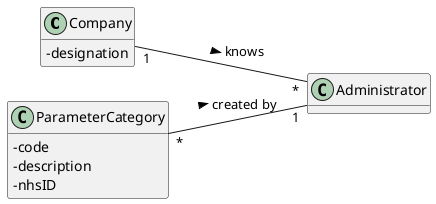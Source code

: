 @startuml
skinparam classAttributeIconSize 0
left to right direction
hide methods

class Company {
-designation
}

class ParameterCategory {
-code
-description
-nhsID
}

class Administrator

ParameterCategory "*" -- "1" Administrator : > created by
Company "1" -- "*" Administrator : > knows
@enduml